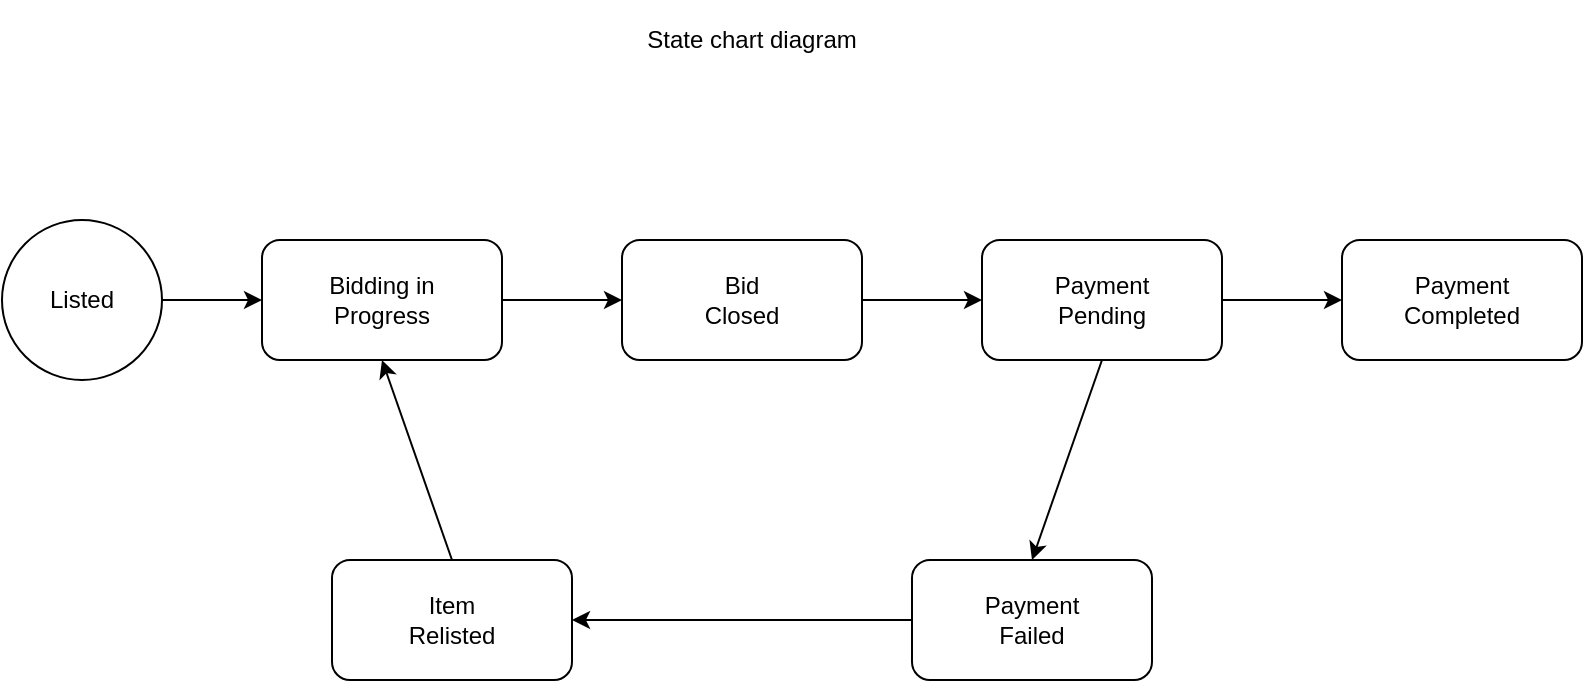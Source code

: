<mxfile version="26.1.1">
  <diagram name="Page-1" id="pxfOnz8e41jEZj2EO7r4">
    <mxGraphModel dx="1290" dy="522" grid="1" gridSize="10" guides="1" tooltips="1" connect="1" arrows="1" fold="1" page="1" pageScale="1" pageWidth="850" pageHeight="1100" math="0" shadow="0">
      <root>
        <mxCell id="0" />
        <mxCell id="1" parent="0" />
        <mxCell id="75qF3hbvprkDRyJPkcIT-1" value="" style="ellipse;whiteSpace=wrap;html=1;aspect=fixed;" vertex="1" parent="1">
          <mxGeometry x="40" y="160" width="80" height="80" as="geometry" />
        </mxCell>
        <mxCell id="75qF3hbvprkDRyJPkcIT-2" value="Listed" style="text;html=1;align=center;verticalAlign=middle;whiteSpace=wrap;rounded=0;" vertex="1" parent="1">
          <mxGeometry x="50" y="185" width="60" height="30" as="geometry" />
        </mxCell>
        <mxCell id="75qF3hbvprkDRyJPkcIT-3" value="" style="rounded=1;whiteSpace=wrap;html=1;" vertex="1" parent="1">
          <mxGeometry x="170" y="170" width="120" height="60" as="geometry" />
        </mxCell>
        <mxCell id="75qF3hbvprkDRyJPkcIT-4" value="Bidding in Progress" style="text;html=1;align=center;verticalAlign=middle;whiteSpace=wrap;rounded=0;" vertex="1" parent="1">
          <mxGeometry x="200" y="185" width="60" height="30" as="geometry" />
        </mxCell>
        <mxCell id="75qF3hbvprkDRyJPkcIT-5" value="" style="rounded=1;whiteSpace=wrap;html=1;" vertex="1" parent="1">
          <mxGeometry x="350" y="170" width="120" height="60" as="geometry" />
        </mxCell>
        <mxCell id="75qF3hbvprkDRyJPkcIT-6" value="Bid Closed" style="text;html=1;align=center;verticalAlign=middle;whiteSpace=wrap;rounded=0;" vertex="1" parent="1">
          <mxGeometry x="380" y="185" width="60" height="30" as="geometry" />
        </mxCell>
        <mxCell id="75qF3hbvprkDRyJPkcIT-7" value="" style="rounded=1;whiteSpace=wrap;html=1;" vertex="1" parent="1">
          <mxGeometry x="530" y="170" width="120" height="60" as="geometry" />
        </mxCell>
        <mxCell id="75qF3hbvprkDRyJPkcIT-8" value="Payment Pending" style="text;html=1;align=center;verticalAlign=middle;whiteSpace=wrap;rounded=0;" vertex="1" parent="1">
          <mxGeometry x="560" y="185" width="60" height="30" as="geometry" />
        </mxCell>
        <mxCell id="75qF3hbvprkDRyJPkcIT-9" value="" style="rounded=1;whiteSpace=wrap;html=1;" vertex="1" parent="1">
          <mxGeometry x="710" y="170" width="120" height="60" as="geometry" />
        </mxCell>
        <mxCell id="75qF3hbvprkDRyJPkcIT-10" value="Payment Completed" style="text;html=1;align=center;verticalAlign=middle;whiteSpace=wrap;rounded=0;" vertex="1" parent="1">
          <mxGeometry x="740" y="185" width="60" height="30" as="geometry" />
        </mxCell>
        <mxCell id="75qF3hbvprkDRyJPkcIT-11" value="" style="endArrow=classic;html=1;rounded=0;exitX=1;exitY=0.5;exitDx=0;exitDy=0;entryX=0;entryY=0.5;entryDx=0;entryDy=0;" edge="1" parent="1" source="75qF3hbvprkDRyJPkcIT-1" target="75qF3hbvprkDRyJPkcIT-3">
          <mxGeometry width="50" height="50" relative="1" as="geometry">
            <mxPoint x="400" y="300" as="sourcePoint" />
            <mxPoint x="450" y="250" as="targetPoint" />
          </mxGeometry>
        </mxCell>
        <mxCell id="75qF3hbvprkDRyJPkcIT-12" value="" style="endArrow=classic;html=1;rounded=0;exitX=1;exitY=0.5;exitDx=0;exitDy=0;entryX=0;entryY=0.5;entryDx=0;entryDy=0;" edge="1" parent="1" source="75qF3hbvprkDRyJPkcIT-3" target="75qF3hbvprkDRyJPkcIT-5">
          <mxGeometry width="50" height="50" relative="1" as="geometry">
            <mxPoint x="400" y="300" as="sourcePoint" />
            <mxPoint x="450" y="250" as="targetPoint" />
          </mxGeometry>
        </mxCell>
        <mxCell id="75qF3hbvprkDRyJPkcIT-13" value="" style="endArrow=classic;html=1;rounded=0;exitX=1;exitY=0.5;exitDx=0;exitDy=0;entryX=0;entryY=0.5;entryDx=0;entryDy=0;" edge="1" parent="1" source="75qF3hbvprkDRyJPkcIT-5" target="75qF3hbvprkDRyJPkcIT-7">
          <mxGeometry width="50" height="50" relative="1" as="geometry">
            <mxPoint x="400" y="300" as="sourcePoint" />
            <mxPoint x="450" y="250" as="targetPoint" />
          </mxGeometry>
        </mxCell>
        <mxCell id="75qF3hbvprkDRyJPkcIT-14" value="" style="endArrow=classic;html=1;rounded=0;exitX=1;exitY=0.5;exitDx=0;exitDy=0;entryX=0;entryY=0.5;entryDx=0;entryDy=0;" edge="1" parent="1" source="75qF3hbvprkDRyJPkcIT-7" target="75qF3hbvprkDRyJPkcIT-9">
          <mxGeometry width="50" height="50" relative="1" as="geometry">
            <mxPoint x="380" y="300" as="sourcePoint" />
            <mxPoint x="700" y="200" as="targetPoint" />
          </mxGeometry>
        </mxCell>
        <mxCell id="75qF3hbvprkDRyJPkcIT-17" value="State chart diagram" style="text;html=1;align=center;verticalAlign=middle;whiteSpace=wrap;rounded=0;" vertex="1" parent="1">
          <mxGeometry x="340" y="50" width="150" height="40" as="geometry" />
        </mxCell>
        <mxCell id="75qF3hbvprkDRyJPkcIT-18" value="" style="rounded=1;whiteSpace=wrap;html=1;" vertex="1" parent="1">
          <mxGeometry x="495" y="330" width="120" height="60" as="geometry" />
        </mxCell>
        <mxCell id="75qF3hbvprkDRyJPkcIT-19" value="Payment Failed" style="text;html=1;align=center;verticalAlign=middle;whiteSpace=wrap;rounded=0;" vertex="1" parent="1">
          <mxGeometry x="525" y="345" width="60" height="30" as="geometry" />
        </mxCell>
        <mxCell id="75qF3hbvprkDRyJPkcIT-20" value="" style="rounded=1;whiteSpace=wrap;html=1;" vertex="1" parent="1">
          <mxGeometry x="205" y="330" width="120" height="60" as="geometry" />
        </mxCell>
        <mxCell id="75qF3hbvprkDRyJPkcIT-21" value="Item Relisted" style="text;html=1;align=center;verticalAlign=middle;whiteSpace=wrap;rounded=0;" vertex="1" parent="1">
          <mxGeometry x="235" y="345" width="60" height="30" as="geometry" />
        </mxCell>
        <mxCell id="75qF3hbvprkDRyJPkcIT-22" value="" style="endArrow=classic;html=1;rounded=0;exitX=0.5;exitY=1;exitDx=0;exitDy=0;entryX=0.5;entryY=0;entryDx=0;entryDy=0;" edge="1" parent="1" source="75qF3hbvprkDRyJPkcIT-7" target="75qF3hbvprkDRyJPkcIT-18">
          <mxGeometry width="50" height="50" relative="1" as="geometry">
            <mxPoint x="400" y="400" as="sourcePoint" />
            <mxPoint x="450" y="350" as="targetPoint" />
          </mxGeometry>
        </mxCell>
        <mxCell id="75qF3hbvprkDRyJPkcIT-23" value="" style="endArrow=classic;html=1;rounded=0;exitX=0;exitY=0.5;exitDx=0;exitDy=0;entryX=1;entryY=0.5;entryDx=0;entryDy=0;" edge="1" parent="1" source="75qF3hbvprkDRyJPkcIT-18" target="75qF3hbvprkDRyJPkcIT-20">
          <mxGeometry width="50" height="50" relative="1" as="geometry">
            <mxPoint x="335" y="305" as="sourcePoint" />
            <mxPoint x="385" y="255" as="targetPoint" />
          </mxGeometry>
        </mxCell>
        <mxCell id="75qF3hbvprkDRyJPkcIT-24" value="" style="endArrow=classic;html=1;rounded=0;exitX=0.5;exitY=0;exitDx=0;exitDy=0;entryX=0.5;entryY=1;entryDx=0;entryDy=0;" edge="1" parent="1" source="75qF3hbvprkDRyJPkcIT-20" target="75qF3hbvprkDRyJPkcIT-3">
          <mxGeometry width="50" height="50" relative="1" as="geometry">
            <mxPoint x="400" y="400" as="sourcePoint" />
            <mxPoint x="450" y="350" as="targetPoint" />
          </mxGeometry>
        </mxCell>
      </root>
    </mxGraphModel>
  </diagram>
</mxfile>
